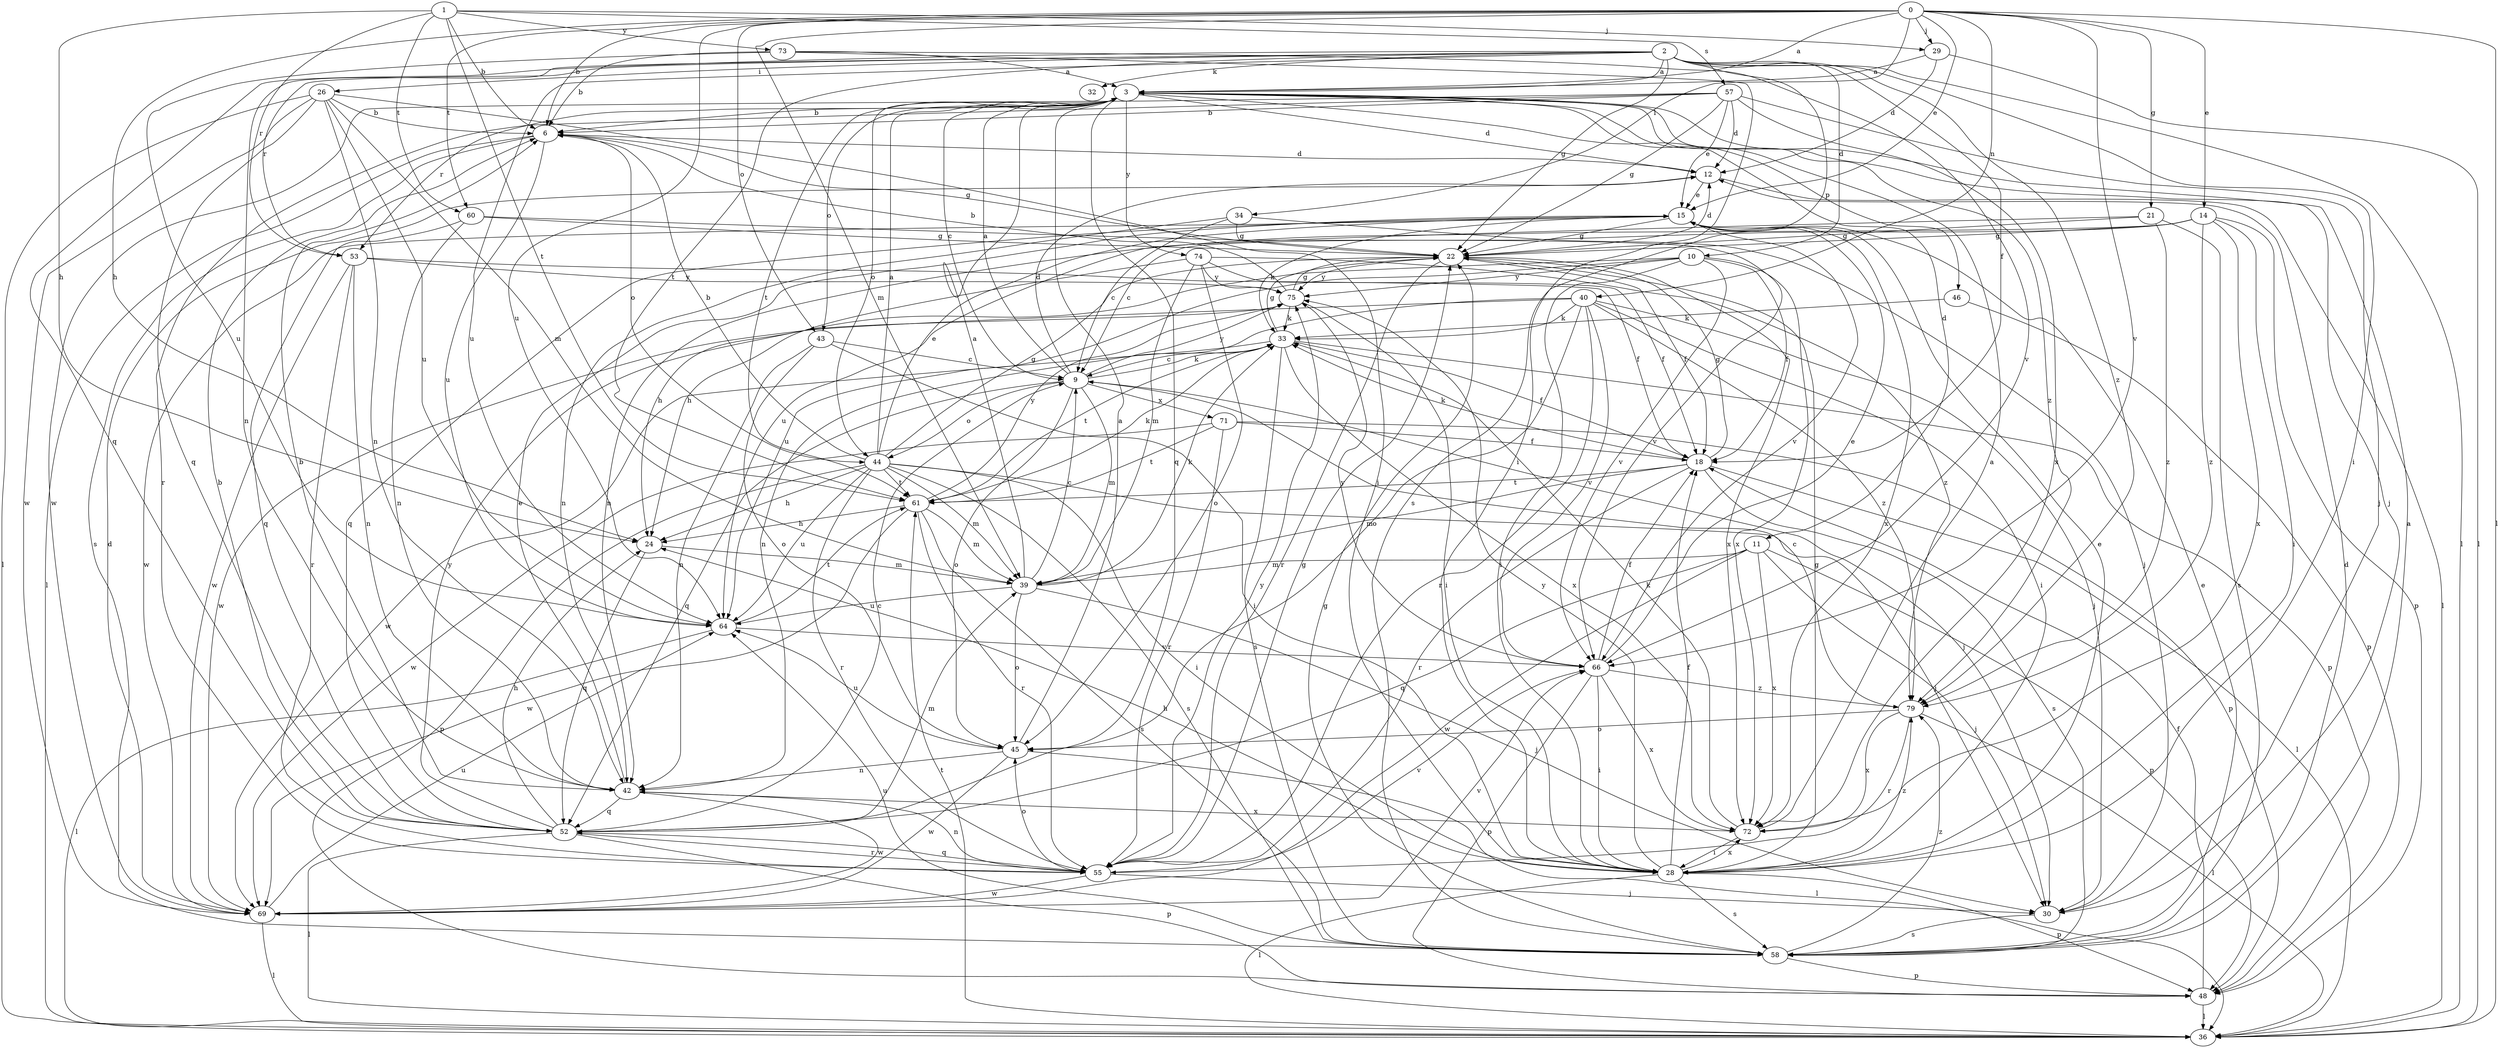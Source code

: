 strict digraph  {
0;
1;
2;
3;
6;
9;
10;
11;
12;
14;
15;
18;
21;
22;
24;
26;
28;
29;
30;
32;
33;
34;
36;
39;
40;
42;
43;
44;
45;
46;
48;
52;
53;
55;
57;
58;
60;
61;
64;
66;
69;
71;
72;
73;
74;
75;
79;
0 -> 3  [label=a];
0 -> 6  [label=b];
0 -> 14  [label=e];
0 -> 15  [label=e];
0 -> 21  [label=g];
0 -> 24  [label=h];
0 -> 29  [label=j];
0 -> 34  [label=l];
0 -> 36  [label=l];
0 -> 39  [label=m];
0 -> 40  [label=n];
0 -> 43  [label=o];
0 -> 60  [label=t];
0 -> 64  [label=u];
0 -> 66  [label=v];
1 -> 6  [label=b];
1 -> 24  [label=h];
1 -> 29  [label=j];
1 -> 53  [label=r];
1 -> 57  [label=s];
1 -> 60  [label=t];
1 -> 61  [label=t];
1 -> 73  [label=y];
2 -> 3  [label=a];
2 -> 10  [label=d];
2 -> 18  [label=f];
2 -> 22  [label=g];
2 -> 26  [label=i];
2 -> 28  [label=i];
2 -> 32  [label=k];
2 -> 36  [label=l];
2 -> 42  [label=n];
2 -> 52  [label=q];
2 -> 53  [label=r];
2 -> 58  [label=s];
2 -> 61  [label=t];
2 -> 64  [label=u];
2 -> 79  [label=z];
3 -> 6  [label=b];
3 -> 9  [label=c];
3 -> 11  [label=d];
3 -> 12  [label=d];
3 -> 30  [label=j];
3 -> 43  [label=o];
3 -> 44  [label=o];
3 -> 46  [label=p];
3 -> 52  [label=q];
3 -> 53  [label=r];
3 -> 61  [label=t];
3 -> 74  [label=y];
3 -> 79  [label=z];
6 -> 12  [label=d];
6 -> 22  [label=g];
6 -> 36  [label=l];
6 -> 44  [label=o];
6 -> 58  [label=s];
6 -> 64  [label=u];
9 -> 3  [label=a];
9 -> 12  [label=d];
9 -> 30  [label=j];
9 -> 33  [label=k];
9 -> 39  [label=m];
9 -> 44  [label=o];
9 -> 45  [label=o];
9 -> 52  [label=q];
9 -> 71  [label=x];
9 -> 75  [label=y];
10 -> 18  [label=f];
10 -> 24  [label=h];
10 -> 28  [label=i];
10 -> 64  [label=u];
10 -> 66  [label=v];
10 -> 72  [label=x];
10 -> 75  [label=y];
11 -> 30  [label=j];
11 -> 39  [label=m];
11 -> 48  [label=p];
11 -> 52  [label=q];
11 -> 69  [label=w];
11 -> 72  [label=x];
12 -> 15  [label=e];
12 -> 36  [label=l];
14 -> 9  [label=c];
14 -> 22  [label=g];
14 -> 28  [label=i];
14 -> 42  [label=n];
14 -> 48  [label=p];
14 -> 72  [label=x];
14 -> 79  [label=z];
15 -> 22  [label=g];
15 -> 33  [label=k];
15 -> 52  [label=q];
15 -> 66  [label=v];
15 -> 69  [label=w];
15 -> 72  [label=x];
18 -> 22  [label=g];
18 -> 33  [label=k];
18 -> 36  [label=l];
18 -> 39  [label=m];
18 -> 55  [label=r];
18 -> 58  [label=s];
18 -> 61  [label=t];
21 -> 22  [label=g];
21 -> 58  [label=s];
21 -> 64  [label=u];
21 -> 79  [label=z];
22 -> 12  [label=d];
22 -> 18  [label=f];
22 -> 55  [label=r];
22 -> 72  [label=x];
22 -> 75  [label=y];
24 -> 39  [label=m];
24 -> 52  [label=q];
26 -> 6  [label=b];
26 -> 28  [label=i];
26 -> 36  [label=l];
26 -> 39  [label=m];
26 -> 42  [label=n];
26 -> 52  [label=q];
26 -> 64  [label=u];
26 -> 69  [label=w];
28 -> 15  [label=e];
28 -> 18  [label=f];
28 -> 22  [label=g];
28 -> 24  [label=h];
28 -> 36  [label=l];
28 -> 48  [label=p];
28 -> 58  [label=s];
28 -> 72  [label=x];
28 -> 75  [label=y];
28 -> 79  [label=z];
29 -> 3  [label=a];
29 -> 12  [label=d];
29 -> 36  [label=l];
30 -> 58  [label=s];
33 -> 9  [label=c];
33 -> 18  [label=f];
33 -> 22  [label=g];
33 -> 48  [label=p];
33 -> 58  [label=s];
33 -> 61  [label=t];
33 -> 69  [label=w];
33 -> 72  [label=x];
34 -> 9  [label=c];
34 -> 22  [label=g];
34 -> 30  [label=j];
34 -> 42  [label=n];
36 -> 61  [label=t];
39 -> 3  [label=a];
39 -> 9  [label=c];
39 -> 30  [label=j];
39 -> 33  [label=k];
39 -> 45  [label=o];
39 -> 64  [label=u];
40 -> 28  [label=i];
40 -> 30  [label=j];
40 -> 33  [label=k];
40 -> 42  [label=n];
40 -> 45  [label=o];
40 -> 55  [label=r];
40 -> 66  [label=v];
40 -> 69  [label=w];
40 -> 79  [label=z];
42 -> 6  [label=b];
42 -> 15  [label=e];
42 -> 52  [label=q];
42 -> 69  [label=w];
42 -> 72  [label=x];
43 -> 9  [label=c];
43 -> 28  [label=i];
43 -> 42  [label=n];
43 -> 45  [label=o];
44 -> 3  [label=a];
44 -> 6  [label=b];
44 -> 15  [label=e];
44 -> 22  [label=g];
44 -> 24  [label=h];
44 -> 28  [label=i];
44 -> 30  [label=j];
44 -> 39  [label=m];
44 -> 48  [label=p];
44 -> 55  [label=r];
44 -> 58  [label=s];
44 -> 61  [label=t];
44 -> 64  [label=u];
45 -> 3  [label=a];
45 -> 36  [label=l];
45 -> 42  [label=n];
45 -> 64  [label=u];
45 -> 69  [label=w];
46 -> 33  [label=k];
46 -> 48  [label=p];
48 -> 18  [label=f];
48 -> 36  [label=l];
52 -> 6  [label=b];
52 -> 9  [label=c];
52 -> 24  [label=h];
52 -> 36  [label=l];
52 -> 39  [label=m];
52 -> 48  [label=p];
52 -> 55  [label=r];
52 -> 75  [label=y];
53 -> 18  [label=f];
53 -> 42  [label=n];
53 -> 55  [label=r];
53 -> 69  [label=w];
53 -> 75  [label=y];
55 -> 22  [label=g];
55 -> 30  [label=j];
55 -> 42  [label=n];
55 -> 45  [label=o];
55 -> 52  [label=q];
55 -> 66  [label=v];
55 -> 69  [label=w];
55 -> 75  [label=y];
57 -> 6  [label=b];
57 -> 12  [label=d];
57 -> 15  [label=e];
57 -> 22  [label=g];
57 -> 30  [label=j];
57 -> 55  [label=r];
57 -> 69  [label=w];
57 -> 72  [label=x];
58 -> 3  [label=a];
58 -> 12  [label=d];
58 -> 15  [label=e];
58 -> 22  [label=g];
58 -> 48  [label=p];
58 -> 64  [label=u];
58 -> 79  [label=z];
60 -> 22  [label=g];
60 -> 42  [label=n];
60 -> 52  [label=q];
60 -> 66  [label=v];
61 -> 24  [label=h];
61 -> 33  [label=k];
61 -> 39  [label=m];
61 -> 55  [label=r];
61 -> 58  [label=s];
61 -> 69  [label=w];
61 -> 75  [label=y];
64 -> 36  [label=l];
64 -> 61  [label=t];
64 -> 66  [label=v];
66 -> 15  [label=e];
66 -> 18  [label=f];
66 -> 28  [label=i];
66 -> 48  [label=p];
66 -> 72  [label=x];
66 -> 75  [label=y];
66 -> 79  [label=z];
69 -> 12  [label=d];
69 -> 36  [label=l];
69 -> 64  [label=u];
69 -> 66  [label=v];
71 -> 18  [label=f];
71 -> 48  [label=p];
71 -> 55  [label=r];
71 -> 61  [label=t];
71 -> 69  [label=w];
72 -> 3  [label=a];
72 -> 28  [label=i];
72 -> 33  [label=k];
73 -> 3  [label=a];
73 -> 6  [label=b];
73 -> 28  [label=i];
73 -> 64  [label=u];
73 -> 66  [label=v];
74 -> 18  [label=f];
74 -> 24  [label=h];
74 -> 39  [label=m];
74 -> 45  [label=o];
74 -> 75  [label=y];
74 -> 79  [label=z];
75 -> 6  [label=b];
75 -> 22  [label=g];
75 -> 28  [label=i];
75 -> 33  [label=k];
79 -> 9  [label=c];
79 -> 36  [label=l];
79 -> 45  [label=o];
79 -> 55  [label=r];
79 -> 72  [label=x];
}
